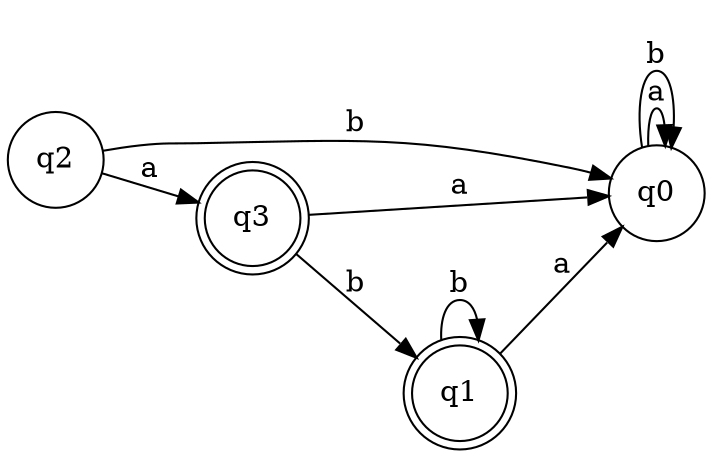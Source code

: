 digraph DFA {
	rankdir=LR size="8,5"
	node [shape=circle]
	q0
	node [shape=doublecircle]
	q1
	node [shape=circle]
	q2
	node [shape=doublecircle]
	q3
	q2 -> q3 [label=a]
	q2 -> q0 [label=b]
	q3 -> q0 [label=a]
	q3 -> q1 [label=b]
	q0 -> q0 [label=a]
	q0 -> q0 [label=b]
	q1 -> q0 [label=a]
	q1 -> q1 [label=b]
}

